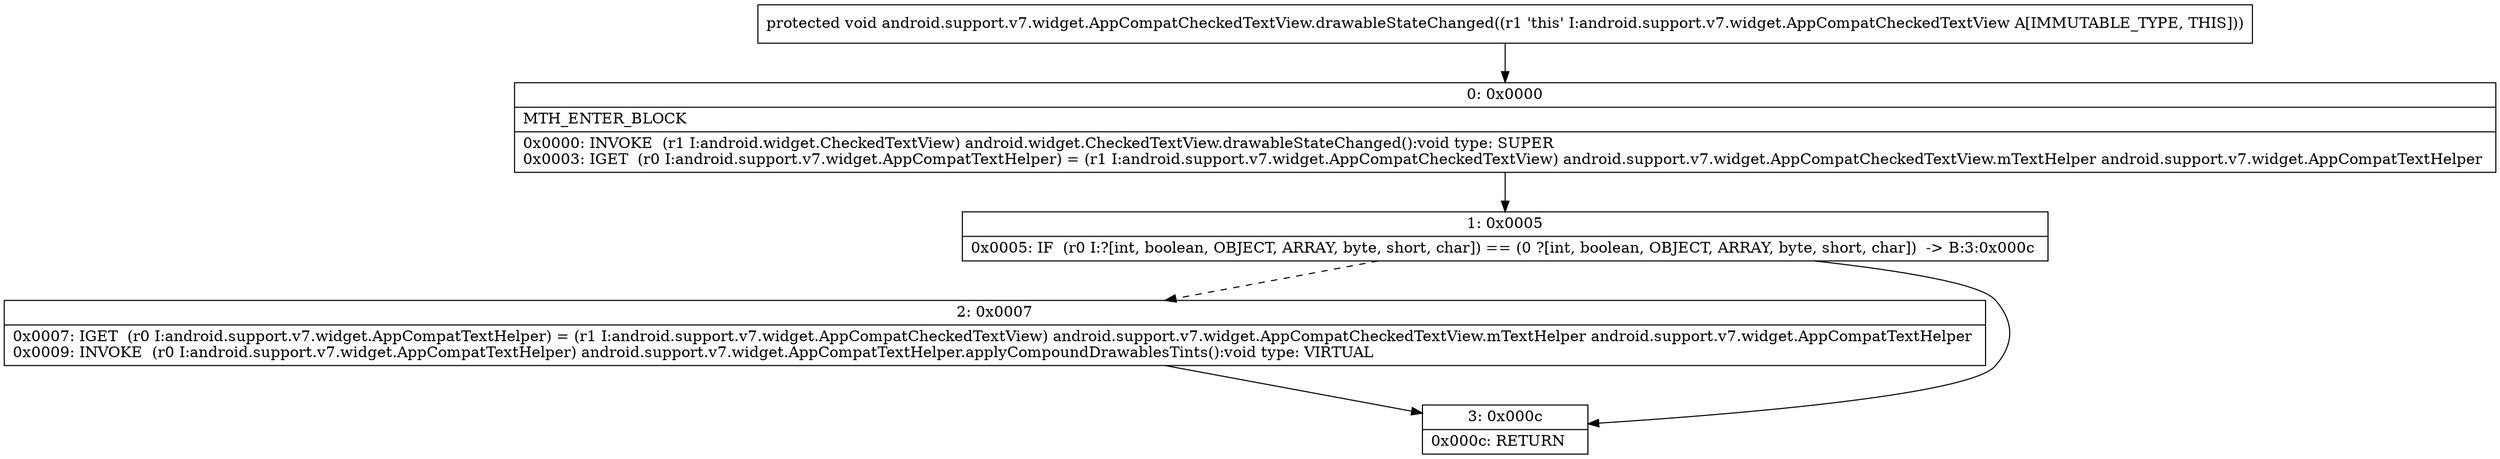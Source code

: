 digraph "CFG forandroid.support.v7.widget.AppCompatCheckedTextView.drawableStateChanged()V" {
Node_0 [shape=record,label="{0\:\ 0x0000|MTH_ENTER_BLOCK\l|0x0000: INVOKE  (r1 I:android.widget.CheckedTextView) android.widget.CheckedTextView.drawableStateChanged():void type: SUPER \l0x0003: IGET  (r0 I:android.support.v7.widget.AppCompatTextHelper) = (r1 I:android.support.v7.widget.AppCompatCheckedTextView) android.support.v7.widget.AppCompatCheckedTextView.mTextHelper android.support.v7.widget.AppCompatTextHelper \l}"];
Node_1 [shape=record,label="{1\:\ 0x0005|0x0005: IF  (r0 I:?[int, boolean, OBJECT, ARRAY, byte, short, char]) == (0 ?[int, boolean, OBJECT, ARRAY, byte, short, char])  \-\> B:3:0x000c \l}"];
Node_2 [shape=record,label="{2\:\ 0x0007|0x0007: IGET  (r0 I:android.support.v7.widget.AppCompatTextHelper) = (r1 I:android.support.v7.widget.AppCompatCheckedTextView) android.support.v7.widget.AppCompatCheckedTextView.mTextHelper android.support.v7.widget.AppCompatTextHelper \l0x0009: INVOKE  (r0 I:android.support.v7.widget.AppCompatTextHelper) android.support.v7.widget.AppCompatTextHelper.applyCompoundDrawablesTints():void type: VIRTUAL \l}"];
Node_3 [shape=record,label="{3\:\ 0x000c|0x000c: RETURN   \l}"];
MethodNode[shape=record,label="{protected void android.support.v7.widget.AppCompatCheckedTextView.drawableStateChanged((r1 'this' I:android.support.v7.widget.AppCompatCheckedTextView A[IMMUTABLE_TYPE, THIS])) }"];
MethodNode -> Node_0;
Node_0 -> Node_1;
Node_1 -> Node_2[style=dashed];
Node_1 -> Node_3;
Node_2 -> Node_3;
}


